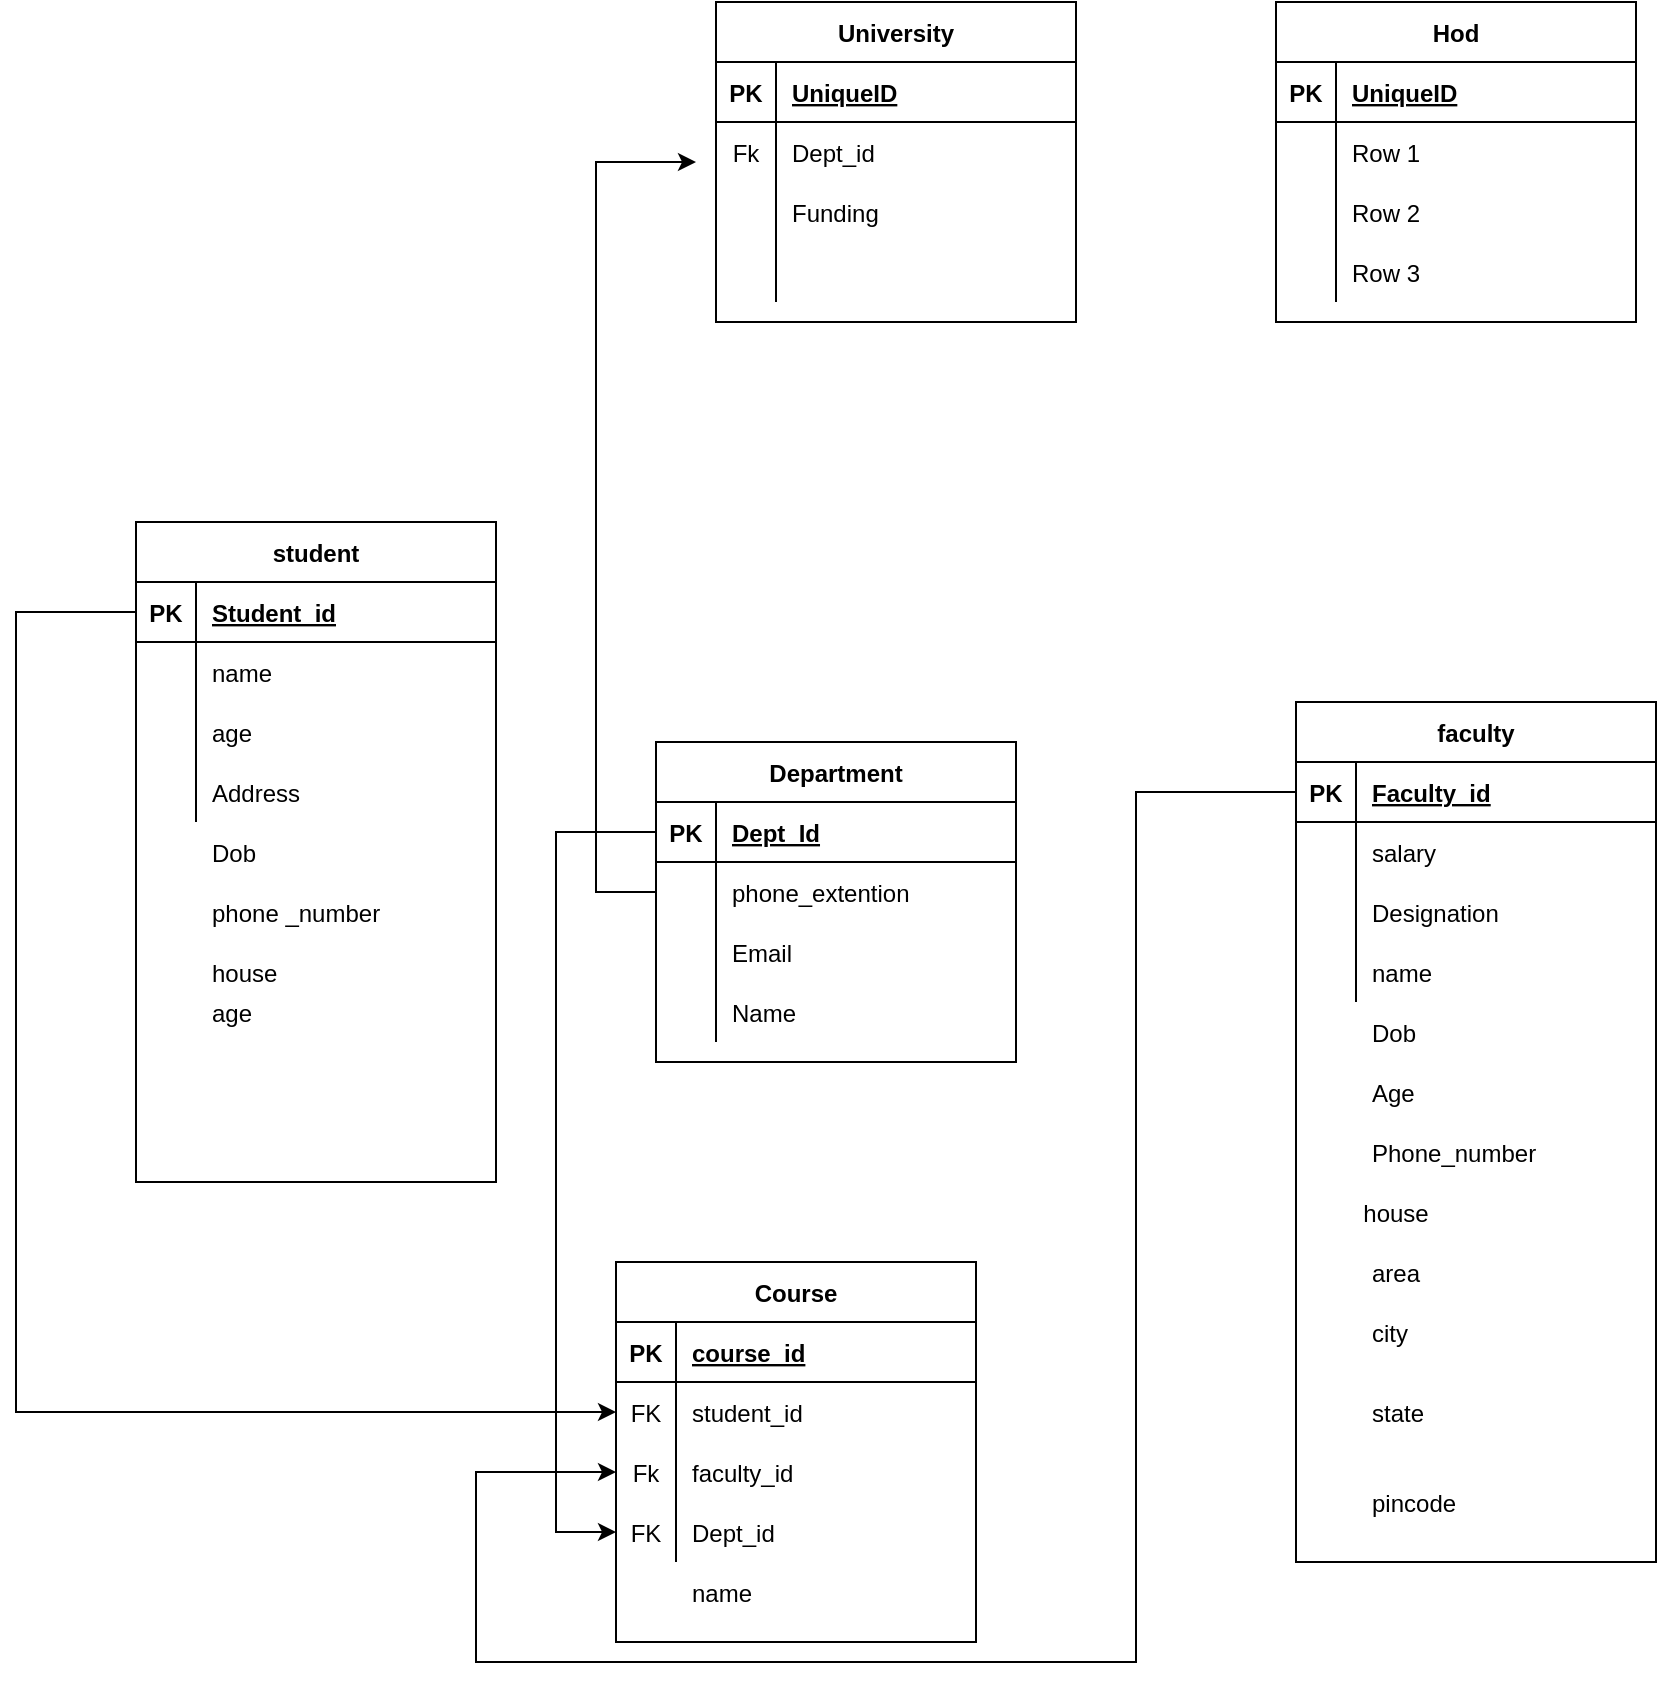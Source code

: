 <mxfile version="14.7.4" type="github"><diagram id="AIzQV7zUeaNafmBLSvh0" name="Page-1"><mxGraphModel dx="2475" dy="935" grid="1" gridSize="10" guides="1" tooltips="1" connect="1" arrows="1" fold="1" page="1" pageScale="1" pageWidth="850" pageHeight="1100" math="0" shadow="0"><root><mxCell id="0"/><mxCell id="1" parent="0"/><mxCell id="xS_lr7cDpIve7zk9qNYF-29" value="student" style="shape=table;startSize=30;container=1;collapsible=1;childLayout=tableLayout;fixedRows=1;rowLines=0;fontStyle=1;align=center;resizeLast=1;" vertex="1" parent="1"><mxGeometry x="40" y="290" width="180" height="330" as="geometry"/></mxCell><mxCell id="xS_lr7cDpIve7zk9qNYF-30" value="" style="shape=partialRectangle;collapsible=0;dropTarget=0;pointerEvents=0;fillColor=none;top=0;left=0;bottom=1;right=0;points=[[0,0.5],[1,0.5]];portConstraint=eastwest;" vertex="1" parent="xS_lr7cDpIve7zk9qNYF-29"><mxGeometry y="30" width="180" height="30" as="geometry"/></mxCell><mxCell id="xS_lr7cDpIve7zk9qNYF-31" value="PK" style="shape=partialRectangle;connectable=0;fillColor=none;top=0;left=0;bottom=0;right=0;fontStyle=1;overflow=hidden;" vertex="1" parent="xS_lr7cDpIve7zk9qNYF-30"><mxGeometry width="30" height="30" as="geometry"/></mxCell><mxCell id="xS_lr7cDpIve7zk9qNYF-32" value="Student_id" style="shape=partialRectangle;connectable=0;fillColor=none;top=0;left=0;bottom=0;right=0;align=left;spacingLeft=6;fontStyle=5;overflow=hidden;" vertex="1" parent="xS_lr7cDpIve7zk9qNYF-30"><mxGeometry x="30" width="150" height="30" as="geometry"/></mxCell><mxCell id="xS_lr7cDpIve7zk9qNYF-33" value="" style="shape=partialRectangle;collapsible=0;dropTarget=0;pointerEvents=0;fillColor=none;top=0;left=0;bottom=0;right=0;points=[[0,0.5],[1,0.5]];portConstraint=eastwest;" vertex="1" parent="xS_lr7cDpIve7zk9qNYF-29"><mxGeometry y="60" width="180" height="30" as="geometry"/></mxCell><mxCell id="xS_lr7cDpIve7zk9qNYF-34" value="" style="shape=partialRectangle;connectable=0;fillColor=none;top=0;left=0;bottom=0;right=0;editable=1;overflow=hidden;" vertex="1" parent="xS_lr7cDpIve7zk9qNYF-33"><mxGeometry width="30" height="30" as="geometry"/></mxCell><mxCell id="xS_lr7cDpIve7zk9qNYF-35" value="name" style="shape=partialRectangle;connectable=0;fillColor=none;top=0;left=0;bottom=0;right=0;align=left;spacingLeft=6;overflow=hidden;" vertex="1" parent="xS_lr7cDpIve7zk9qNYF-33"><mxGeometry x="30" width="150" height="30" as="geometry"/></mxCell><mxCell id="xS_lr7cDpIve7zk9qNYF-36" value="" style="shape=partialRectangle;collapsible=0;dropTarget=0;pointerEvents=0;fillColor=none;top=0;left=0;bottom=0;right=0;points=[[0,0.5],[1,0.5]];portConstraint=eastwest;" vertex="1" parent="xS_lr7cDpIve7zk9qNYF-29"><mxGeometry y="90" width="180" height="30" as="geometry"/></mxCell><mxCell id="xS_lr7cDpIve7zk9qNYF-37" value="" style="shape=partialRectangle;connectable=0;fillColor=none;top=0;left=0;bottom=0;right=0;editable=1;overflow=hidden;" vertex="1" parent="xS_lr7cDpIve7zk9qNYF-36"><mxGeometry width="30" height="30" as="geometry"/></mxCell><mxCell id="xS_lr7cDpIve7zk9qNYF-38" value="age" style="shape=partialRectangle;connectable=0;fillColor=none;top=0;left=0;bottom=0;right=0;align=left;spacingLeft=6;overflow=hidden;" vertex="1" parent="xS_lr7cDpIve7zk9qNYF-36"><mxGeometry x="30" width="150" height="30" as="geometry"/></mxCell><mxCell id="xS_lr7cDpIve7zk9qNYF-39" value="" style="shape=partialRectangle;collapsible=0;dropTarget=0;pointerEvents=0;fillColor=none;top=0;left=0;bottom=0;right=0;points=[[0,0.5],[1,0.5]];portConstraint=eastwest;" vertex="1" parent="xS_lr7cDpIve7zk9qNYF-29"><mxGeometry y="120" width="180" height="30" as="geometry"/></mxCell><mxCell id="xS_lr7cDpIve7zk9qNYF-40" value="" style="shape=partialRectangle;connectable=0;fillColor=none;top=0;left=0;bottom=0;right=0;editable=1;overflow=hidden;" vertex="1" parent="xS_lr7cDpIve7zk9qNYF-39"><mxGeometry width="30" height="30" as="geometry"/></mxCell><mxCell id="xS_lr7cDpIve7zk9qNYF-41" value="Address" style="shape=partialRectangle;connectable=0;fillColor=none;top=0;left=0;bottom=0;right=0;align=left;spacingLeft=6;overflow=hidden;" vertex="1" parent="xS_lr7cDpIve7zk9qNYF-39"><mxGeometry x="30" width="150" height="30" as="geometry"/></mxCell><mxCell id="xS_lr7cDpIve7zk9qNYF-46" value="faculty" style="shape=table;startSize=30;container=1;collapsible=1;childLayout=tableLayout;fixedRows=1;rowLines=0;fontStyle=1;align=center;resizeLast=1;" vertex="1" parent="1"><mxGeometry x="620" y="380" width="180" height="430" as="geometry"/></mxCell><mxCell id="xS_lr7cDpIve7zk9qNYF-47" value="" style="shape=partialRectangle;collapsible=0;dropTarget=0;pointerEvents=0;fillColor=none;top=0;left=0;bottom=1;right=0;points=[[0,0.5],[1,0.5]];portConstraint=eastwest;" vertex="1" parent="xS_lr7cDpIve7zk9qNYF-46"><mxGeometry y="30" width="180" height="30" as="geometry"/></mxCell><mxCell id="xS_lr7cDpIve7zk9qNYF-48" value="PK" style="shape=partialRectangle;connectable=0;fillColor=none;top=0;left=0;bottom=0;right=0;fontStyle=1;overflow=hidden;" vertex="1" parent="xS_lr7cDpIve7zk9qNYF-47"><mxGeometry width="30" height="30" as="geometry"/></mxCell><mxCell id="xS_lr7cDpIve7zk9qNYF-49" value="Faculty_id" style="shape=partialRectangle;connectable=0;fillColor=none;top=0;left=0;bottom=0;right=0;align=left;spacingLeft=6;fontStyle=5;overflow=hidden;" vertex="1" parent="xS_lr7cDpIve7zk9qNYF-47"><mxGeometry x="30" width="150" height="30" as="geometry"/></mxCell><mxCell id="xS_lr7cDpIve7zk9qNYF-50" value="" style="shape=partialRectangle;collapsible=0;dropTarget=0;pointerEvents=0;fillColor=none;top=0;left=0;bottom=0;right=0;points=[[0,0.5],[1,0.5]];portConstraint=eastwest;" vertex="1" parent="xS_lr7cDpIve7zk9qNYF-46"><mxGeometry y="60" width="180" height="30" as="geometry"/></mxCell><mxCell id="xS_lr7cDpIve7zk9qNYF-51" value="" style="shape=partialRectangle;connectable=0;fillColor=none;top=0;left=0;bottom=0;right=0;editable=1;overflow=hidden;" vertex="1" parent="xS_lr7cDpIve7zk9qNYF-50"><mxGeometry width="30" height="30" as="geometry"/></mxCell><mxCell id="xS_lr7cDpIve7zk9qNYF-52" value="salary" style="shape=partialRectangle;connectable=0;fillColor=none;top=0;left=0;bottom=0;right=0;align=left;spacingLeft=6;overflow=hidden;" vertex="1" parent="xS_lr7cDpIve7zk9qNYF-50"><mxGeometry x="30" width="150" height="30" as="geometry"/></mxCell><mxCell id="xS_lr7cDpIve7zk9qNYF-53" value="" style="shape=partialRectangle;collapsible=0;dropTarget=0;pointerEvents=0;fillColor=none;top=0;left=0;bottom=0;right=0;points=[[0,0.5],[1,0.5]];portConstraint=eastwest;" vertex="1" parent="xS_lr7cDpIve7zk9qNYF-46"><mxGeometry y="90" width="180" height="30" as="geometry"/></mxCell><mxCell id="xS_lr7cDpIve7zk9qNYF-54" value="" style="shape=partialRectangle;connectable=0;fillColor=none;top=0;left=0;bottom=0;right=0;editable=1;overflow=hidden;" vertex="1" parent="xS_lr7cDpIve7zk9qNYF-53"><mxGeometry width="30" height="30" as="geometry"/></mxCell><mxCell id="xS_lr7cDpIve7zk9qNYF-55" value="Designation" style="shape=partialRectangle;connectable=0;fillColor=none;top=0;left=0;bottom=0;right=0;align=left;spacingLeft=6;overflow=hidden;" vertex="1" parent="xS_lr7cDpIve7zk9qNYF-53"><mxGeometry x="30" width="150" height="30" as="geometry"/></mxCell><mxCell id="xS_lr7cDpIve7zk9qNYF-56" value="" style="shape=partialRectangle;collapsible=0;dropTarget=0;pointerEvents=0;fillColor=none;top=0;left=0;bottom=0;right=0;points=[[0,0.5],[1,0.5]];portConstraint=eastwest;" vertex="1" parent="xS_lr7cDpIve7zk9qNYF-46"><mxGeometry y="120" width="180" height="30" as="geometry"/></mxCell><mxCell id="xS_lr7cDpIve7zk9qNYF-57" value="" style="shape=partialRectangle;connectable=0;fillColor=none;top=0;left=0;bottom=0;right=0;editable=1;overflow=hidden;" vertex="1" parent="xS_lr7cDpIve7zk9qNYF-56"><mxGeometry width="30" height="30" as="geometry"/></mxCell><mxCell id="xS_lr7cDpIve7zk9qNYF-58" value="name" style="shape=partialRectangle;connectable=0;fillColor=none;top=0;left=0;bottom=0;right=0;align=left;spacingLeft=6;overflow=hidden;" vertex="1" parent="xS_lr7cDpIve7zk9qNYF-56"><mxGeometry x="30" width="150" height="30" as="geometry"/></mxCell><mxCell id="xS_lr7cDpIve7zk9qNYF-59" value="" style="shape=partialRectangle;collapsible=0;dropTarget=0;pointerEvents=0;fillColor=none;top=0;left=0;bottom=0;right=0;points=[[0,0.5],[1,0.5]];portConstraint=eastwest;" vertex="1" parent="1"><mxGeometry x="620" y="530" width="180" height="30" as="geometry"/></mxCell><mxCell id="xS_lr7cDpIve7zk9qNYF-60" value="" style="shape=partialRectangle;connectable=0;fillColor=none;top=0;left=0;bottom=0;right=0;editable=1;overflow=hidden;" vertex="1" parent="xS_lr7cDpIve7zk9qNYF-59"><mxGeometry width="30" height="30" as="geometry"/></mxCell><mxCell id="xS_lr7cDpIve7zk9qNYF-61" value="Dob" style="shape=partialRectangle;connectable=0;fillColor=none;top=0;left=0;bottom=0;right=0;align=left;spacingLeft=6;overflow=hidden;" vertex="1" parent="xS_lr7cDpIve7zk9qNYF-59"><mxGeometry x="30" width="150" height="30" as="geometry"/></mxCell><mxCell id="xS_lr7cDpIve7zk9qNYF-62" value="" style="shape=partialRectangle;collapsible=0;dropTarget=0;pointerEvents=0;fillColor=none;top=0;left=0;bottom=0;right=0;points=[[0,0.5],[1,0.5]];portConstraint=eastwest;" vertex="1" parent="1"><mxGeometry x="620" y="560" width="180" height="30" as="geometry"/></mxCell><mxCell id="xS_lr7cDpIve7zk9qNYF-63" value="" style="shape=partialRectangle;connectable=0;fillColor=none;top=0;left=0;bottom=0;right=0;editable=1;overflow=hidden;" vertex="1" parent="xS_lr7cDpIve7zk9qNYF-62"><mxGeometry width="30" height="30" as="geometry"/></mxCell><mxCell id="xS_lr7cDpIve7zk9qNYF-64" value="" style="shape=partialRectangle;connectable=0;fillColor=none;top=0;left=0;bottom=0;right=0;align=left;spacingLeft=6;overflow=hidden;" vertex="1" parent="xS_lr7cDpIve7zk9qNYF-62"><mxGeometry x="30" width="150" height="30" as="geometry"/></mxCell><mxCell id="xS_lr7cDpIve7zk9qNYF-65" value="Course" style="shape=table;startSize=30;container=1;collapsible=1;childLayout=tableLayout;fixedRows=1;rowLines=0;fontStyle=1;align=center;resizeLast=1;" vertex="1" parent="1"><mxGeometry x="280" y="660" width="180" height="190" as="geometry"/></mxCell><mxCell id="xS_lr7cDpIve7zk9qNYF-66" value="" style="shape=partialRectangle;collapsible=0;dropTarget=0;pointerEvents=0;fillColor=none;top=0;left=0;bottom=1;right=0;points=[[0,0.5],[1,0.5]];portConstraint=eastwest;" vertex="1" parent="xS_lr7cDpIve7zk9qNYF-65"><mxGeometry y="30" width="180" height="30" as="geometry"/></mxCell><mxCell id="xS_lr7cDpIve7zk9qNYF-67" value="PK" style="shape=partialRectangle;connectable=0;fillColor=none;top=0;left=0;bottom=0;right=0;fontStyle=1;overflow=hidden;" vertex="1" parent="xS_lr7cDpIve7zk9qNYF-66"><mxGeometry width="30" height="30" as="geometry"/></mxCell><mxCell id="xS_lr7cDpIve7zk9qNYF-68" value="course_id" style="shape=partialRectangle;connectable=0;fillColor=none;top=0;left=0;bottom=0;right=0;align=left;spacingLeft=6;fontStyle=5;overflow=hidden;" vertex="1" parent="xS_lr7cDpIve7zk9qNYF-66"><mxGeometry x="30" width="150" height="30" as="geometry"/></mxCell><mxCell id="xS_lr7cDpIve7zk9qNYF-69" value="" style="shape=partialRectangle;collapsible=0;dropTarget=0;pointerEvents=0;fillColor=none;top=0;left=0;bottom=0;right=0;points=[[0,0.5],[1,0.5]];portConstraint=eastwest;" vertex="1" parent="xS_lr7cDpIve7zk9qNYF-65"><mxGeometry y="60" width="180" height="30" as="geometry"/></mxCell><mxCell id="xS_lr7cDpIve7zk9qNYF-70" value="FK" style="shape=partialRectangle;connectable=0;fillColor=none;top=0;left=0;bottom=0;right=0;editable=1;overflow=hidden;" vertex="1" parent="xS_lr7cDpIve7zk9qNYF-69"><mxGeometry width="30" height="30" as="geometry"/></mxCell><mxCell id="xS_lr7cDpIve7zk9qNYF-71" value="student_id" style="shape=partialRectangle;connectable=0;fillColor=none;top=0;left=0;bottom=0;right=0;align=left;spacingLeft=6;overflow=hidden;" vertex="1" parent="xS_lr7cDpIve7zk9qNYF-69"><mxGeometry x="30" width="150" height="30" as="geometry"/></mxCell><mxCell id="xS_lr7cDpIve7zk9qNYF-72" value="" style="shape=partialRectangle;collapsible=0;dropTarget=0;pointerEvents=0;fillColor=none;top=0;left=0;bottom=0;right=0;points=[[0,0.5],[1,0.5]];portConstraint=eastwest;" vertex="1" parent="xS_lr7cDpIve7zk9qNYF-65"><mxGeometry y="90" width="180" height="30" as="geometry"/></mxCell><mxCell id="xS_lr7cDpIve7zk9qNYF-73" value="Fk" style="shape=partialRectangle;connectable=0;fillColor=none;top=0;left=0;bottom=0;right=0;editable=1;overflow=hidden;" vertex="1" parent="xS_lr7cDpIve7zk9qNYF-72"><mxGeometry width="30" height="30" as="geometry"/></mxCell><mxCell id="xS_lr7cDpIve7zk9qNYF-74" value="faculty_id" style="shape=partialRectangle;connectable=0;fillColor=none;top=0;left=0;bottom=0;right=0;align=left;spacingLeft=6;overflow=hidden;" vertex="1" parent="xS_lr7cDpIve7zk9qNYF-72"><mxGeometry x="30" width="150" height="30" as="geometry"/></mxCell><mxCell id="xS_lr7cDpIve7zk9qNYF-75" value="" style="shape=partialRectangle;collapsible=0;dropTarget=0;pointerEvents=0;fillColor=none;top=0;left=0;bottom=0;right=0;points=[[0,0.5],[1,0.5]];portConstraint=eastwest;" vertex="1" parent="xS_lr7cDpIve7zk9qNYF-65"><mxGeometry y="120" width="180" height="30" as="geometry"/></mxCell><mxCell id="xS_lr7cDpIve7zk9qNYF-76" value="FK" style="shape=partialRectangle;connectable=0;fillColor=none;top=0;left=0;bottom=0;right=0;editable=1;overflow=hidden;" vertex="1" parent="xS_lr7cDpIve7zk9qNYF-75"><mxGeometry width="30" height="30" as="geometry"/></mxCell><mxCell id="xS_lr7cDpIve7zk9qNYF-77" value="Dept_id" style="shape=partialRectangle;connectable=0;fillColor=none;top=0;left=0;bottom=0;right=0;align=left;spacingLeft=6;overflow=hidden;" vertex="1" parent="xS_lr7cDpIve7zk9qNYF-75"><mxGeometry x="30" width="150" height="30" as="geometry"/></mxCell><mxCell id="xS_lr7cDpIve7zk9qNYF-78" value="" style="shape=partialRectangle;collapsible=0;dropTarget=0;pointerEvents=0;fillColor=none;top=0;left=0;bottom=0;right=0;points=[[0,0.5],[1,0.5]];portConstraint=eastwest;" vertex="1" parent="1"><mxGeometry x="40" y="440" width="180" height="30" as="geometry"/></mxCell><mxCell id="xS_lr7cDpIve7zk9qNYF-79" value="" style="shape=partialRectangle;connectable=0;fillColor=none;top=0;left=0;bottom=0;right=0;editable=1;overflow=hidden;" vertex="1" parent="xS_lr7cDpIve7zk9qNYF-78"><mxGeometry width="30" height="30" as="geometry"/></mxCell><mxCell id="xS_lr7cDpIve7zk9qNYF-80" value="Dob" style="shape=partialRectangle;connectable=0;fillColor=none;top=0;left=0;bottom=0;right=0;align=left;spacingLeft=6;overflow=hidden;" vertex="1" parent="xS_lr7cDpIve7zk9qNYF-78"><mxGeometry x="30" width="150" height="30" as="geometry"/></mxCell><mxCell id="xS_lr7cDpIve7zk9qNYF-81" value="" style="shape=partialRectangle;collapsible=0;dropTarget=0;pointerEvents=0;fillColor=none;top=0;left=0;bottom=0;right=0;points=[[0,0.5],[1,0.5]];portConstraint=eastwest;" vertex="1" parent="1"><mxGeometry x="40" y="470" width="180" height="30" as="geometry"/></mxCell><mxCell id="xS_lr7cDpIve7zk9qNYF-82" value="" style="shape=partialRectangle;connectable=0;fillColor=none;top=0;left=0;bottom=0;right=0;editable=1;overflow=hidden;" vertex="1" parent="xS_lr7cDpIve7zk9qNYF-81"><mxGeometry width="30" height="30" as="geometry"/></mxCell><mxCell id="xS_lr7cDpIve7zk9qNYF-83" value="phone _number" style="shape=partialRectangle;connectable=0;fillColor=none;top=0;left=0;bottom=0;right=0;align=left;spacingLeft=6;overflow=hidden;" vertex="1" parent="xS_lr7cDpIve7zk9qNYF-81"><mxGeometry x="30" width="150" height="30" as="geometry"/></mxCell><mxCell id="xS_lr7cDpIve7zk9qNYF-84" value="" style="shape=partialRectangle;collapsible=0;dropTarget=0;pointerEvents=0;fillColor=none;top=0;left=0;bottom=0;right=0;points=[[0,0.5],[1,0.5]];portConstraint=eastwest;" vertex="1" parent="1"><mxGeometry x="620" y="560" width="180" height="30" as="geometry"/></mxCell><mxCell id="xS_lr7cDpIve7zk9qNYF-85" value="" style="shape=partialRectangle;connectable=0;fillColor=none;top=0;left=0;bottom=0;right=0;editable=1;overflow=hidden;" vertex="1" parent="xS_lr7cDpIve7zk9qNYF-84"><mxGeometry width="30" height="30" as="geometry"/></mxCell><mxCell id="xS_lr7cDpIve7zk9qNYF-86" value="Age" style="shape=partialRectangle;connectable=0;fillColor=none;top=0;left=0;bottom=0;right=0;align=left;spacingLeft=6;overflow=hidden;" vertex="1" parent="xS_lr7cDpIve7zk9qNYF-84"><mxGeometry x="30" width="150" height="30" as="geometry"/></mxCell><mxCell id="xS_lr7cDpIve7zk9qNYF-100" value="Department" style="shape=table;startSize=30;container=1;collapsible=1;childLayout=tableLayout;fixedRows=1;rowLines=0;fontStyle=1;align=center;resizeLast=1;" vertex="1" parent="1"><mxGeometry x="300" y="400" width="180" height="160" as="geometry"/></mxCell><mxCell id="xS_lr7cDpIve7zk9qNYF-101" value="" style="shape=partialRectangle;collapsible=0;dropTarget=0;pointerEvents=0;fillColor=none;top=0;left=0;bottom=1;right=0;points=[[0,0.5],[1,0.5]];portConstraint=eastwest;" vertex="1" parent="xS_lr7cDpIve7zk9qNYF-100"><mxGeometry y="30" width="180" height="30" as="geometry"/></mxCell><mxCell id="xS_lr7cDpIve7zk9qNYF-102" value="PK" style="shape=partialRectangle;connectable=0;fillColor=none;top=0;left=0;bottom=0;right=0;fontStyle=1;overflow=hidden;" vertex="1" parent="xS_lr7cDpIve7zk9qNYF-101"><mxGeometry width="30" height="30" as="geometry"/></mxCell><mxCell id="xS_lr7cDpIve7zk9qNYF-103" value="Dept_Id" style="shape=partialRectangle;connectable=0;fillColor=none;top=0;left=0;bottom=0;right=0;align=left;spacingLeft=6;fontStyle=5;overflow=hidden;" vertex="1" parent="xS_lr7cDpIve7zk9qNYF-101"><mxGeometry x="30" width="150" height="30" as="geometry"/></mxCell><mxCell id="xS_lr7cDpIve7zk9qNYF-104" value="" style="shape=partialRectangle;collapsible=0;dropTarget=0;pointerEvents=0;fillColor=none;top=0;left=0;bottom=0;right=0;points=[[0,0.5],[1,0.5]];portConstraint=eastwest;" vertex="1" parent="xS_lr7cDpIve7zk9qNYF-100"><mxGeometry y="60" width="180" height="30" as="geometry"/></mxCell><mxCell id="xS_lr7cDpIve7zk9qNYF-105" value="" style="shape=partialRectangle;connectable=0;fillColor=none;top=0;left=0;bottom=0;right=0;editable=1;overflow=hidden;" vertex="1" parent="xS_lr7cDpIve7zk9qNYF-104"><mxGeometry width="30" height="30" as="geometry"/></mxCell><mxCell id="xS_lr7cDpIve7zk9qNYF-106" value="phone_extention" style="shape=partialRectangle;connectable=0;fillColor=none;top=0;left=0;bottom=0;right=0;align=left;spacingLeft=6;overflow=hidden;" vertex="1" parent="xS_lr7cDpIve7zk9qNYF-104"><mxGeometry x="30" width="150" height="30" as="geometry"/></mxCell><mxCell id="xS_lr7cDpIve7zk9qNYF-107" value="" style="shape=partialRectangle;collapsible=0;dropTarget=0;pointerEvents=0;fillColor=none;top=0;left=0;bottom=0;right=0;points=[[0,0.5],[1,0.5]];portConstraint=eastwest;" vertex="1" parent="xS_lr7cDpIve7zk9qNYF-100"><mxGeometry y="90" width="180" height="30" as="geometry"/></mxCell><mxCell id="xS_lr7cDpIve7zk9qNYF-108" value="" style="shape=partialRectangle;connectable=0;fillColor=none;top=0;left=0;bottom=0;right=0;editable=1;overflow=hidden;" vertex="1" parent="xS_lr7cDpIve7zk9qNYF-107"><mxGeometry width="30" height="30" as="geometry"/></mxCell><mxCell id="xS_lr7cDpIve7zk9qNYF-109" value="Email" style="shape=partialRectangle;connectable=0;fillColor=none;top=0;left=0;bottom=0;right=0;align=left;spacingLeft=6;overflow=hidden;" vertex="1" parent="xS_lr7cDpIve7zk9qNYF-107"><mxGeometry x="30" width="150" height="30" as="geometry"/></mxCell><mxCell id="xS_lr7cDpIve7zk9qNYF-110" value="" style="shape=partialRectangle;collapsible=0;dropTarget=0;pointerEvents=0;fillColor=none;top=0;left=0;bottom=0;right=0;points=[[0,0.5],[1,0.5]];portConstraint=eastwest;" vertex="1" parent="xS_lr7cDpIve7zk9qNYF-100"><mxGeometry y="120" width="180" height="30" as="geometry"/></mxCell><mxCell id="xS_lr7cDpIve7zk9qNYF-111" value="" style="shape=partialRectangle;connectable=0;fillColor=none;top=0;left=0;bottom=0;right=0;editable=1;overflow=hidden;" vertex="1" parent="xS_lr7cDpIve7zk9qNYF-110"><mxGeometry width="30" height="30" as="geometry"/></mxCell><mxCell id="xS_lr7cDpIve7zk9qNYF-112" value="Name" style="shape=partialRectangle;connectable=0;fillColor=none;top=0;left=0;bottom=0;right=0;align=left;spacingLeft=6;overflow=hidden;" vertex="1" parent="xS_lr7cDpIve7zk9qNYF-110"><mxGeometry x="30" width="150" height="30" as="geometry"/></mxCell><mxCell id="xS_lr7cDpIve7zk9qNYF-113" value="University" style="shape=table;startSize=30;container=1;collapsible=1;childLayout=tableLayout;fixedRows=1;rowLines=0;fontStyle=1;align=center;resizeLast=1;" vertex="1" parent="1"><mxGeometry x="330" y="30" width="180" height="160" as="geometry"/></mxCell><mxCell id="xS_lr7cDpIve7zk9qNYF-114" value="" style="shape=partialRectangle;collapsible=0;dropTarget=0;pointerEvents=0;fillColor=none;top=0;left=0;bottom=1;right=0;points=[[0,0.5],[1,0.5]];portConstraint=eastwest;" vertex="1" parent="xS_lr7cDpIve7zk9qNYF-113"><mxGeometry y="30" width="180" height="30" as="geometry"/></mxCell><mxCell id="xS_lr7cDpIve7zk9qNYF-115" value="PK" style="shape=partialRectangle;connectable=0;fillColor=none;top=0;left=0;bottom=0;right=0;fontStyle=1;overflow=hidden;" vertex="1" parent="xS_lr7cDpIve7zk9qNYF-114"><mxGeometry width="30" height="30" as="geometry"/></mxCell><mxCell id="xS_lr7cDpIve7zk9qNYF-116" value="UniqueID" style="shape=partialRectangle;connectable=0;fillColor=none;top=0;left=0;bottom=0;right=0;align=left;spacingLeft=6;fontStyle=5;overflow=hidden;" vertex="1" parent="xS_lr7cDpIve7zk9qNYF-114"><mxGeometry x="30" width="150" height="30" as="geometry"/></mxCell><mxCell id="xS_lr7cDpIve7zk9qNYF-117" value="" style="shape=partialRectangle;collapsible=0;dropTarget=0;pointerEvents=0;fillColor=none;top=0;left=0;bottom=0;right=0;points=[[0,0.5],[1,0.5]];portConstraint=eastwest;" vertex="1" parent="xS_lr7cDpIve7zk9qNYF-113"><mxGeometry y="60" width="180" height="30" as="geometry"/></mxCell><mxCell id="xS_lr7cDpIve7zk9qNYF-118" value="Fk" style="shape=partialRectangle;connectable=0;fillColor=none;top=0;left=0;bottom=0;right=0;editable=1;overflow=hidden;" vertex="1" parent="xS_lr7cDpIve7zk9qNYF-117"><mxGeometry width="30" height="30" as="geometry"/></mxCell><mxCell id="xS_lr7cDpIve7zk9qNYF-119" value="Dept_id" style="shape=partialRectangle;connectable=0;fillColor=none;top=0;left=0;bottom=0;right=0;align=left;spacingLeft=6;overflow=hidden;" vertex="1" parent="xS_lr7cDpIve7zk9qNYF-117"><mxGeometry x="30" width="150" height="30" as="geometry"/></mxCell><mxCell id="xS_lr7cDpIve7zk9qNYF-120" value="" style="shape=partialRectangle;collapsible=0;dropTarget=0;pointerEvents=0;fillColor=none;top=0;left=0;bottom=0;right=0;points=[[0,0.5],[1,0.5]];portConstraint=eastwest;" vertex="1" parent="xS_lr7cDpIve7zk9qNYF-113"><mxGeometry y="90" width="180" height="30" as="geometry"/></mxCell><mxCell id="xS_lr7cDpIve7zk9qNYF-121" value="" style="shape=partialRectangle;connectable=0;fillColor=none;top=0;left=0;bottom=0;right=0;editable=1;overflow=hidden;" vertex="1" parent="xS_lr7cDpIve7zk9qNYF-120"><mxGeometry width="30" height="30" as="geometry"/></mxCell><mxCell id="xS_lr7cDpIve7zk9qNYF-122" value="Funding" style="shape=partialRectangle;connectable=0;fillColor=none;top=0;left=0;bottom=0;right=0;align=left;spacingLeft=6;overflow=hidden;" vertex="1" parent="xS_lr7cDpIve7zk9qNYF-120"><mxGeometry x="30" width="150" height="30" as="geometry"/></mxCell><mxCell id="xS_lr7cDpIve7zk9qNYF-123" value="" style="shape=partialRectangle;collapsible=0;dropTarget=0;pointerEvents=0;fillColor=none;top=0;left=0;bottom=0;right=0;points=[[0,0.5],[1,0.5]];portConstraint=eastwest;" vertex="1" parent="xS_lr7cDpIve7zk9qNYF-113"><mxGeometry y="120" width="180" height="30" as="geometry"/></mxCell><mxCell id="xS_lr7cDpIve7zk9qNYF-124" value="" style="shape=partialRectangle;connectable=0;fillColor=none;top=0;left=0;bottom=0;right=0;editable=1;overflow=hidden;" vertex="1" parent="xS_lr7cDpIve7zk9qNYF-123"><mxGeometry width="30" height="30" as="geometry"/></mxCell><mxCell id="xS_lr7cDpIve7zk9qNYF-125" value="" style="shape=partialRectangle;connectable=0;fillColor=none;top=0;left=0;bottom=0;right=0;align=left;spacingLeft=6;overflow=hidden;" vertex="1" parent="xS_lr7cDpIve7zk9qNYF-123"><mxGeometry x="30" width="150" height="30" as="geometry"/></mxCell><mxCell id="xS_lr7cDpIve7zk9qNYF-126" value="name" style="shape=partialRectangle;connectable=0;fillColor=none;top=0;left=0;bottom=0;right=0;align=left;spacingLeft=6;overflow=hidden;" vertex="1" parent="1"><mxGeometry x="310" y="810" width="150" height="30" as="geometry"/></mxCell><mxCell id="xS_lr7cDpIve7zk9qNYF-127" value="house" style="shape=partialRectangle;collapsible=0;dropTarget=0;pointerEvents=0;fillColor=none;top=0;left=0;bottom=0;right=0;points=[[0,0.5],[1,0.5]];portConstraint=eastwest;" vertex="1" parent="1"><mxGeometry x="580" y="620" width="180" height="30" as="geometry"/></mxCell><mxCell id="xS_lr7cDpIve7zk9qNYF-128" value="" style="shape=partialRectangle;connectable=0;fillColor=none;top=0;left=0;bottom=0;right=0;editable=1;overflow=hidden;" vertex="1" parent="xS_lr7cDpIve7zk9qNYF-127"><mxGeometry width="30" height="30" as="geometry"/></mxCell><mxCell id="xS_lr7cDpIve7zk9qNYF-129" value="" style="shape=partialRectangle;connectable=0;fillColor=none;top=0;left=0;bottom=0;right=0;align=left;spacingLeft=6;overflow=hidden;" vertex="1" parent="xS_lr7cDpIve7zk9qNYF-127"><mxGeometry x="30" width="150" height="30" as="geometry"/></mxCell><mxCell id="xS_lr7cDpIve7zk9qNYF-130" value="" style="shape=partialRectangle;collapsible=0;dropTarget=0;pointerEvents=0;fillColor=none;top=0;left=0;bottom=0;right=0;points=[[0,0.5],[1,0.5]];portConstraint=eastwest;" vertex="1" parent="1"><mxGeometry x="620" y="650" width="180" height="30" as="geometry"/></mxCell><mxCell id="xS_lr7cDpIve7zk9qNYF-131" value="" style="shape=partialRectangle;connectable=0;fillColor=none;top=0;left=0;bottom=0;right=0;editable=1;overflow=hidden;" vertex="1" parent="xS_lr7cDpIve7zk9qNYF-130"><mxGeometry width="30" height="30" as="geometry"/></mxCell><mxCell id="xS_lr7cDpIve7zk9qNYF-132" value="area" style="shape=partialRectangle;connectable=0;fillColor=none;top=0;left=0;bottom=0;right=0;align=left;spacingLeft=6;overflow=hidden;" vertex="1" parent="xS_lr7cDpIve7zk9qNYF-130"><mxGeometry x="30" width="150" height="30" as="geometry"/></mxCell><mxCell id="xS_lr7cDpIve7zk9qNYF-133" value="" style="shape=partialRectangle;collapsible=0;dropTarget=0;pointerEvents=0;fillColor=none;top=0;left=0;bottom=0;right=0;points=[[0,0.5],[1,0.5]];portConstraint=eastwest;" vertex="1" parent="1"><mxGeometry x="620" y="770" width="180" height="20" as="geometry"/></mxCell><mxCell id="xS_lr7cDpIve7zk9qNYF-134" value="" style="shape=partialRectangle;connectable=0;fillColor=none;top=0;left=0;bottom=0;right=0;editable=1;overflow=hidden;" vertex="1" parent="xS_lr7cDpIve7zk9qNYF-133"><mxGeometry width="30" height="20" as="geometry"/></mxCell><mxCell id="xS_lr7cDpIve7zk9qNYF-135" value="pincode" style="shape=partialRectangle;connectable=0;fillColor=none;top=0;left=0;bottom=0;right=0;align=left;spacingLeft=6;overflow=hidden;" vertex="1" parent="xS_lr7cDpIve7zk9qNYF-133"><mxGeometry x="30" width="150" height="20" as="geometry"/></mxCell><mxCell id="xS_lr7cDpIve7zk9qNYF-136" value="" style="shape=partialRectangle;collapsible=0;dropTarget=0;pointerEvents=0;fillColor=none;top=0;left=0;bottom=0;right=0;points=[[0,0.5],[1,0.5]];portConstraint=eastwest;" vertex="1" parent="1"><mxGeometry x="620" y="680" width="180" height="30" as="geometry"/></mxCell><mxCell id="xS_lr7cDpIve7zk9qNYF-137" value="" style="shape=partialRectangle;connectable=0;fillColor=none;top=0;left=0;bottom=0;right=0;editable=1;overflow=hidden;" vertex="1" parent="xS_lr7cDpIve7zk9qNYF-136"><mxGeometry width="30" height="30" as="geometry"/></mxCell><mxCell id="xS_lr7cDpIve7zk9qNYF-138" value="city" style="shape=partialRectangle;connectable=0;fillColor=none;top=0;left=0;bottom=0;right=0;align=left;spacingLeft=6;overflow=hidden;" vertex="1" parent="xS_lr7cDpIve7zk9qNYF-136"><mxGeometry x="30" width="150" height="30" as="geometry"/></mxCell><mxCell id="xS_lr7cDpIve7zk9qNYF-142" value="" style="shape=partialRectangle;collapsible=0;dropTarget=0;pointerEvents=0;fillColor=none;top=0;left=0;bottom=0;right=0;points=[[0,0.5],[1,0.5]];portConstraint=eastwest;" vertex="1" parent="1"><mxGeometry x="620" y="720" width="180" height="30" as="geometry"/></mxCell><mxCell id="xS_lr7cDpIve7zk9qNYF-143" value="" style="shape=partialRectangle;connectable=0;fillColor=none;top=0;left=0;bottom=0;right=0;editable=1;overflow=hidden;" vertex="1" parent="xS_lr7cDpIve7zk9qNYF-142"><mxGeometry width="30" height="30" as="geometry"/></mxCell><mxCell id="xS_lr7cDpIve7zk9qNYF-144" value="state" style="shape=partialRectangle;connectable=0;fillColor=none;top=0;left=0;bottom=0;right=0;align=left;spacingLeft=6;overflow=hidden;" vertex="1" parent="xS_lr7cDpIve7zk9qNYF-142"><mxGeometry x="30" width="150" height="30" as="geometry"/></mxCell><mxCell id="xS_lr7cDpIve7zk9qNYF-145" value="" style="shape=partialRectangle;collapsible=0;dropTarget=0;pointerEvents=0;fillColor=none;top=0;left=0;bottom=0;right=0;points=[[0,0.5],[1,0.5]];portConstraint=eastwest;" vertex="1" parent="1"><mxGeometry x="620" y="590" width="180" height="30" as="geometry"/></mxCell><mxCell id="xS_lr7cDpIve7zk9qNYF-146" value="" style="shape=partialRectangle;connectable=0;fillColor=none;top=0;left=0;bottom=0;right=0;editable=1;overflow=hidden;" vertex="1" parent="xS_lr7cDpIve7zk9qNYF-145"><mxGeometry width="30" height="30" as="geometry"/></mxCell><mxCell id="xS_lr7cDpIve7zk9qNYF-147" value="Phone_number" style="shape=partialRectangle;connectable=0;fillColor=none;top=0;left=0;bottom=0;right=0;align=left;spacingLeft=6;overflow=hidden;" vertex="1" parent="xS_lr7cDpIve7zk9qNYF-145"><mxGeometry x="30" width="150" height="30" as="geometry"/></mxCell><mxCell id="xS_lr7cDpIve7zk9qNYF-148" style="edgeStyle=orthogonalEdgeStyle;rounded=0;orthogonalLoop=1;jettySize=auto;html=1;exitX=0;exitY=0.5;exitDx=0;exitDy=0;" edge="1" parent="1" source="xS_lr7cDpIve7zk9qNYF-104"><mxGeometry relative="1" as="geometry"><mxPoint x="320" y="110" as="targetPoint"/><Array as="points"><mxPoint x="270" y="475"/><mxPoint x="270" y="110"/></Array></mxGeometry></mxCell><mxCell id="xS_lr7cDpIve7zk9qNYF-150" value="" style="shape=partialRectangle;collapsible=0;dropTarget=0;pointerEvents=0;fillColor=none;top=0;left=0;bottom=0;right=0;points=[[0,0.5],[1,0.5]];portConstraint=eastwest;" vertex="1" parent="1"><mxGeometry x="40" y="500" width="180" height="30" as="geometry"/></mxCell><mxCell id="xS_lr7cDpIve7zk9qNYF-151" value="" style="shape=partialRectangle;connectable=0;fillColor=none;top=0;left=0;bottom=0;right=0;editable=1;overflow=hidden;" vertex="1" parent="xS_lr7cDpIve7zk9qNYF-150"><mxGeometry width="30" height="30" as="geometry"/></mxCell><mxCell id="xS_lr7cDpIve7zk9qNYF-152" value="house" style="shape=partialRectangle;connectable=0;fillColor=none;top=0;left=0;bottom=0;right=0;align=left;spacingLeft=6;overflow=hidden;" vertex="1" parent="xS_lr7cDpIve7zk9qNYF-150"><mxGeometry x="30" width="150" height="30" as="geometry"/></mxCell><mxCell id="xS_lr7cDpIve7zk9qNYF-153" value="" style="shape=partialRectangle;collapsible=0;dropTarget=0;pointerEvents=0;fillColor=none;top=0;left=0;bottom=0;right=0;points=[[0,0.5],[1,0.5]];portConstraint=eastwest;" vertex="1" parent="1"><mxGeometry x="40" y="520" width="180" height="30" as="geometry"/></mxCell><mxCell id="xS_lr7cDpIve7zk9qNYF-154" value="" style="shape=partialRectangle;connectable=0;fillColor=none;top=0;left=0;bottom=0;right=0;editable=1;overflow=hidden;" vertex="1" parent="xS_lr7cDpIve7zk9qNYF-153"><mxGeometry width="30" height="30" as="geometry"/></mxCell><mxCell id="xS_lr7cDpIve7zk9qNYF-155" value="age" style="shape=partialRectangle;connectable=0;fillColor=none;top=0;left=0;bottom=0;right=0;align=left;spacingLeft=6;overflow=hidden;" vertex="1" parent="xS_lr7cDpIve7zk9qNYF-153"><mxGeometry x="30" width="150" height="30" as="geometry"/></mxCell><mxCell id="xS_lr7cDpIve7zk9qNYF-156" style="edgeStyle=orthogonalEdgeStyle;rounded=0;orthogonalLoop=1;jettySize=auto;html=1;exitX=0;exitY=0.5;exitDx=0;exitDy=0;entryX=0;entryY=0.5;entryDx=0;entryDy=0;" edge="1" parent="1" source="xS_lr7cDpIve7zk9qNYF-30" target="xS_lr7cDpIve7zk9qNYF-69"><mxGeometry relative="1" as="geometry"><mxPoint x="270" y="740" as="targetPoint"/><Array as="points"><mxPoint x="-20" y="335"/><mxPoint x="-20" y="735"/></Array></mxGeometry></mxCell><mxCell id="xS_lr7cDpIve7zk9qNYF-157" style="edgeStyle=orthogonalEdgeStyle;rounded=0;orthogonalLoop=1;jettySize=auto;html=1;exitX=0;exitY=0.5;exitDx=0;exitDy=0;entryX=0;entryY=0.5;entryDx=0;entryDy=0;" edge="1" parent="1" source="xS_lr7cDpIve7zk9qNYF-47" target="xS_lr7cDpIve7zk9qNYF-72"><mxGeometry relative="1" as="geometry"><mxPoint x="210" y="760" as="targetPoint"/><Array as="points"><mxPoint x="540" y="425"/><mxPoint x="540" y="860"/><mxPoint x="210" y="860"/><mxPoint x="210" y="765"/></Array></mxGeometry></mxCell><mxCell id="xS_lr7cDpIve7zk9qNYF-159" style="edgeStyle=orthogonalEdgeStyle;rounded=0;orthogonalLoop=1;jettySize=auto;html=1;exitX=0;exitY=0.5;exitDx=0;exitDy=0;entryX=0;entryY=0.5;entryDx=0;entryDy=0;" edge="1" parent="1" source="xS_lr7cDpIve7zk9qNYF-101" target="xS_lr7cDpIve7zk9qNYF-75"><mxGeometry relative="1" as="geometry"><mxPoint x="240" y="800" as="targetPoint"/><Array as="points"><mxPoint x="250" y="445"/><mxPoint x="250" y="795"/></Array></mxGeometry></mxCell><mxCell id="xS_lr7cDpIve7zk9qNYF-160" value="Hod" style="shape=table;startSize=30;container=1;collapsible=1;childLayout=tableLayout;fixedRows=1;rowLines=0;fontStyle=1;align=center;resizeLast=1;" vertex="1" parent="1"><mxGeometry x="610" y="30" width="180" height="160" as="geometry"/></mxCell><mxCell id="xS_lr7cDpIve7zk9qNYF-161" value="" style="shape=partialRectangle;collapsible=0;dropTarget=0;pointerEvents=0;fillColor=none;top=0;left=0;bottom=1;right=0;points=[[0,0.5],[1,0.5]];portConstraint=eastwest;" vertex="1" parent="xS_lr7cDpIve7zk9qNYF-160"><mxGeometry y="30" width="180" height="30" as="geometry"/></mxCell><mxCell id="xS_lr7cDpIve7zk9qNYF-162" value="PK" style="shape=partialRectangle;connectable=0;fillColor=none;top=0;left=0;bottom=0;right=0;fontStyle=1;overflow=hidden;" vertex="1" parent="xS_lr7cDpIve7zk9qNYF-161"><mxGeometry width="30" height="30" as="geometry"/></mxCell><mxCell id="xS_lr7cDpIve7zk9qNYF-163" value="UniqueID" style="shape=partialRectangle;connectable=0;fillColor=none;top=0;left=0;bottom=0;right=0;align=left;spacingLeft=6;fontStyle=5;overflow=hidden;" vertex="1" parent="xS_lr7cDpIve7zk9qNYF-161"><mxGeometry x="30" width="150" height="30" as="geometry"/></mxCell><mxCell id="xS_lr7cDpIve7zk9qNYF-164" value="" style="shape=partialRectangle;collapsible=0;dropTarget=0;pointerEvents=0;fillColor=none;top=0;left=0;bottom=0;right=0;points=[[0,0.5],[1,0.5]];portConstraint=eastwest;" vertex="1" parent="xS_lr7cDpIve7zk9qNYF-160"><mxGeometry y="60" width="180" height="30" as="geometry"/></mxCell><mxCell id="xS_lr7cDpIve7zk9qNYF-165" value="" style="shape=partialRectangle;connectable=0;fillColor=none;top=0;left=0;bottom=0;right=0;editable=1;overflow=hidden;" vertex="1" parent="xS_lr7cDpIve7zk9qNYF-164"><mxGeometry width="30" height="30" as="geometry"/></mxCell><mxCell id="xS_lr7cDpIve7zk9qNYF-166" value="Row 1" style="shape=partialRectangle;connectable=0;fillColor=none;top=0;left=0;bottom=0;right=0;align=left;spacingLeft=6;overflow=hidden;" vertex="1" parent="xS_lr7cDpIve7zk9qNYF-164"><mxGeometry x="30" width="150" height="30" as="geometry"/></mxCell><mxCell id="xS_lr7cDpIve7zk9qNYF-167" value="" style="shape=partialRectangle;collapsible=0;dropTarget=0;pointerEvents=0;fillColor=none;top=0;left=0;bottom=0;right=0;points=[[0,0.5],[1,0.5]];portConstraint=eastwest;" vertex="1" parent="xS_lr7cDpIve7zk9qNYF-160"><mxGeometry y="90" width="180" height="30" as="geometry"/></mxCell><mxCell id="xS_lr7cDpIve7zk9qNYF-168" value="" style="shape=partialRectangle;connectable=0;fillColor=none;top=0;left=0;bottom=0;right=0;editable=1;overflow=hidden;" vertex="1" parent="xS_lr7cDpIve7zk9qNYF-167"><mxGeometry width="30" height="30" as="geometry"/></mxCell><mxCell id="xS_lr7cDpIve7zk9qNYF-169" value="Row 2" style="shape=partialRectangle;connectable=0;fillColor=none;top=0;left=0;bottom=0;right=0;align=left;spacingLeft=6;overflow=hidden;" vertex="1" parent="xS_lr7cDpIve7zk9qNYF-167"><mxGeometry x="30" width="150" height="30" as="geometry"/></mxCell><mxCell id="xS_lr7cDpIve7zk9qNYF-170" value="" style="shape=partialRectangle;collapsible=0;dropTarget=0;pointerEvents=0;fillColor=none;top=0;left=0;bottom=0;right=0;points=[[0,0.5],[1,0.5]];portConstraint=eastwest;" vertex="1" parent="xS_lr7cDpIve7zk9qNYF-160"><mxGeometry y="120" width="180" height="30" as="geometry"/></mxCell><mxCell id="xS_lr7cDpIve7zk9qNYF-171" value="" style="shape=partialRectangle;connectable=0;fillColor=none;top=0;left=0;bottom=0;right=0;editable=1;overflow=hidden;" vertex="1" parent="xS_lr7cDpIve7zk9qNYF-170"><mxGeometry width="30" height="30" as="geometry"/></mxCell><mxCell id="xS_lr7cDpIve7zk9qNYF-172" value="Row 3" style="shape=partialRectangle;connectable=0;fillColor=none;top=0;left=0;bottom=0;right=0;align=left;spacingLeft=6;overflow=hidden;" vertex="1" parent="xS_lr7cDpIve7zk9qNYF-170"><mxGeometry x="30" width="150" height="30" as="geometry"/></mxCell></root></mxGraphModel></diagram></mxfile>